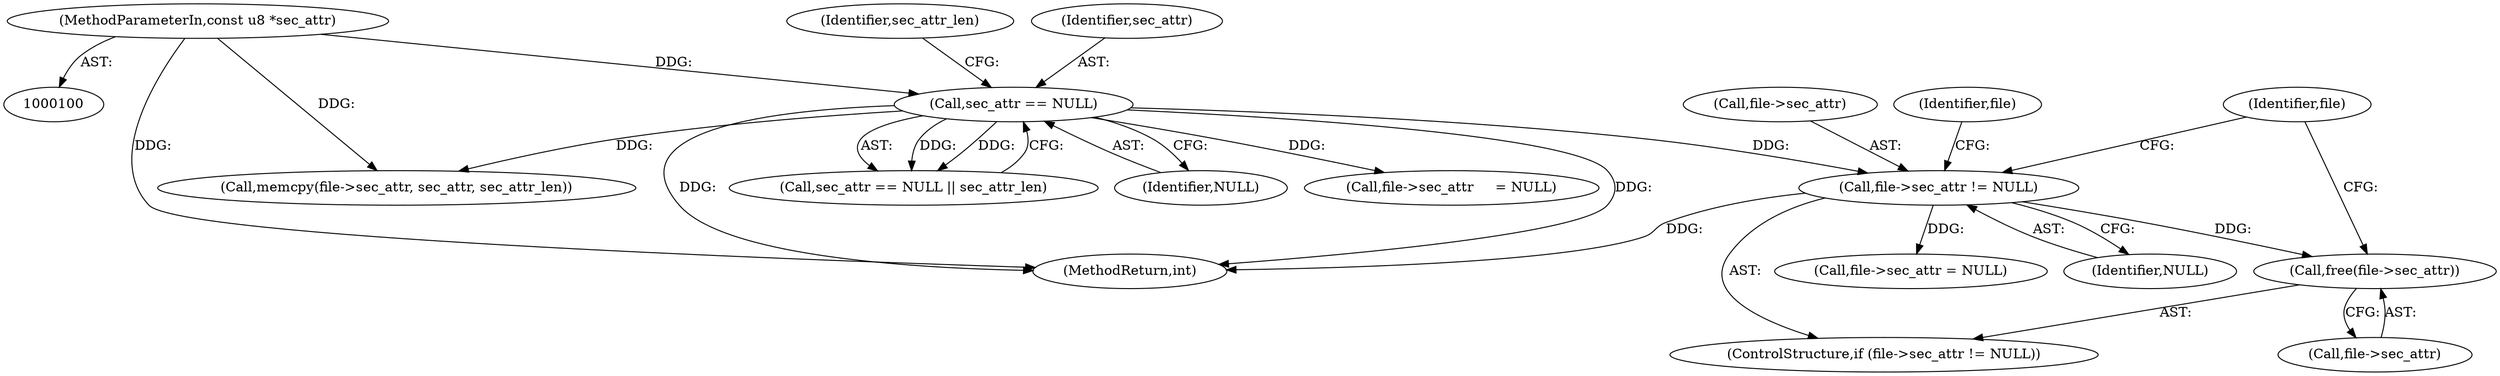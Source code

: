 digraph "0_OpenSC_360e95d45ac4123255a4c796db96337f332160ad#diff-d643a0fa169471dbf2912f4866dc49c5_7@API" {
"1000126" [label="(Call,free(file->sec_attr))"];
"1000121" [label="(Call,file->sec_attr != NULL)"];
"1000115" [label="(Call,sec_attr == NULL)"];
"1000102" [label="(MethodParameterIn,const u8 *sec_attr)"];
"1000116" [label="(Identifier,sec_attr)"];
"1000120" [label="(ControlStructure,if (file->sec_attr != NULL))"];
"1000115" [label="(Call,sec_attr == NULL)"];
"1000130" [label="(Call,file->sec_attr = NULL)"];
"1000180" [label="(Call,memcpy(file->sec_attr, sec_attr, sec_attr_len))"];
"1000127" [label="(Call,file->sec_attr)"];
"1000122" [label="(Call,file->sec_attr)"];
"1000128" [label="(Identifier,file)"];
"1000117" [label="(Identifier,NULL)"];
"1000125" [label="(Identifier,NULL)"];
"1000102" [label="(MethodParameterIn,const u8 *sec_attr)"];
"1000118" [label="(Identifier,sec_attr_len)"];
"1000126" [label="(Call,free(file->sec_attr))"];
"1000132" [label="(Identifier,file)"];
"1000163" [label="(Call,file->sec_attr     = NULL)"];
"1000121" [label="(Call,file->sec_attr != NULL)"];
"1000193" [label="(MethodReturn,int)"];
"1000114" [label="(Call,sec_attr == NULL || sec_attr_len)"];
"1000126" -> "1000120"  [label="AST: "];
"1000126" -> "1000127"  [label="CFG: "];
"1000127" -> "1000126"  [label="AST: "];
"1000132" -> "1000126"  [label="CFG: "];
"1000121" -> "1000126"  [label="DDG: "];
"1000121" -> "1000120"  [label="AST: "];
"1000121" -> "1000125"  [label="CFG: "];
"1000122" -> "1000121"  [label="AST: "];
"1000125" -> "1000121"  [label="AST: "];
"1000128" -> "1000121"  [label="CFG: "];
"1000132" -> "1000121"  [label="CFG: "];
"1000121" -> "1000193"  [label="DDG: "];
"1000115" -> "1000121"  [label="DDG: "];
"1000121" -> "1000130"  [label="DDG: "];
"1000115" -> "1000114"  [label="AST: "];
"1000115" -> "1000117"  [label="CFG: "];
"1000116" -> "1000115"  [label="AST: "];
"1000117" -> "1000115"  [label="AST: "];
"1000118" -> "1000115"  [label="CFG: "];
"1000114" -> "1000115"  [label="CFG: "];
"1000115" -> "1000193"  [label="DDG: "];
"1000115" -> "1000193"  [label="DDG: "];
"1000115" -> "1000114"  [label="DDG: "];
"1000115" -> "1000114"  [label="DDG: "];
"1000102" -> "1000115"  [label="DDG: "];
"1000115" -> "1000163"  [label="DDG: "];
"1000115" -> "1000180"  [label="DDG: "];
"1000102" -> "1000100"  [label="AST: "];
"1000102" -> "1000193"  [label="DDG: "];
"1000102" -> "1000180"  [label="DDG: "];
}
